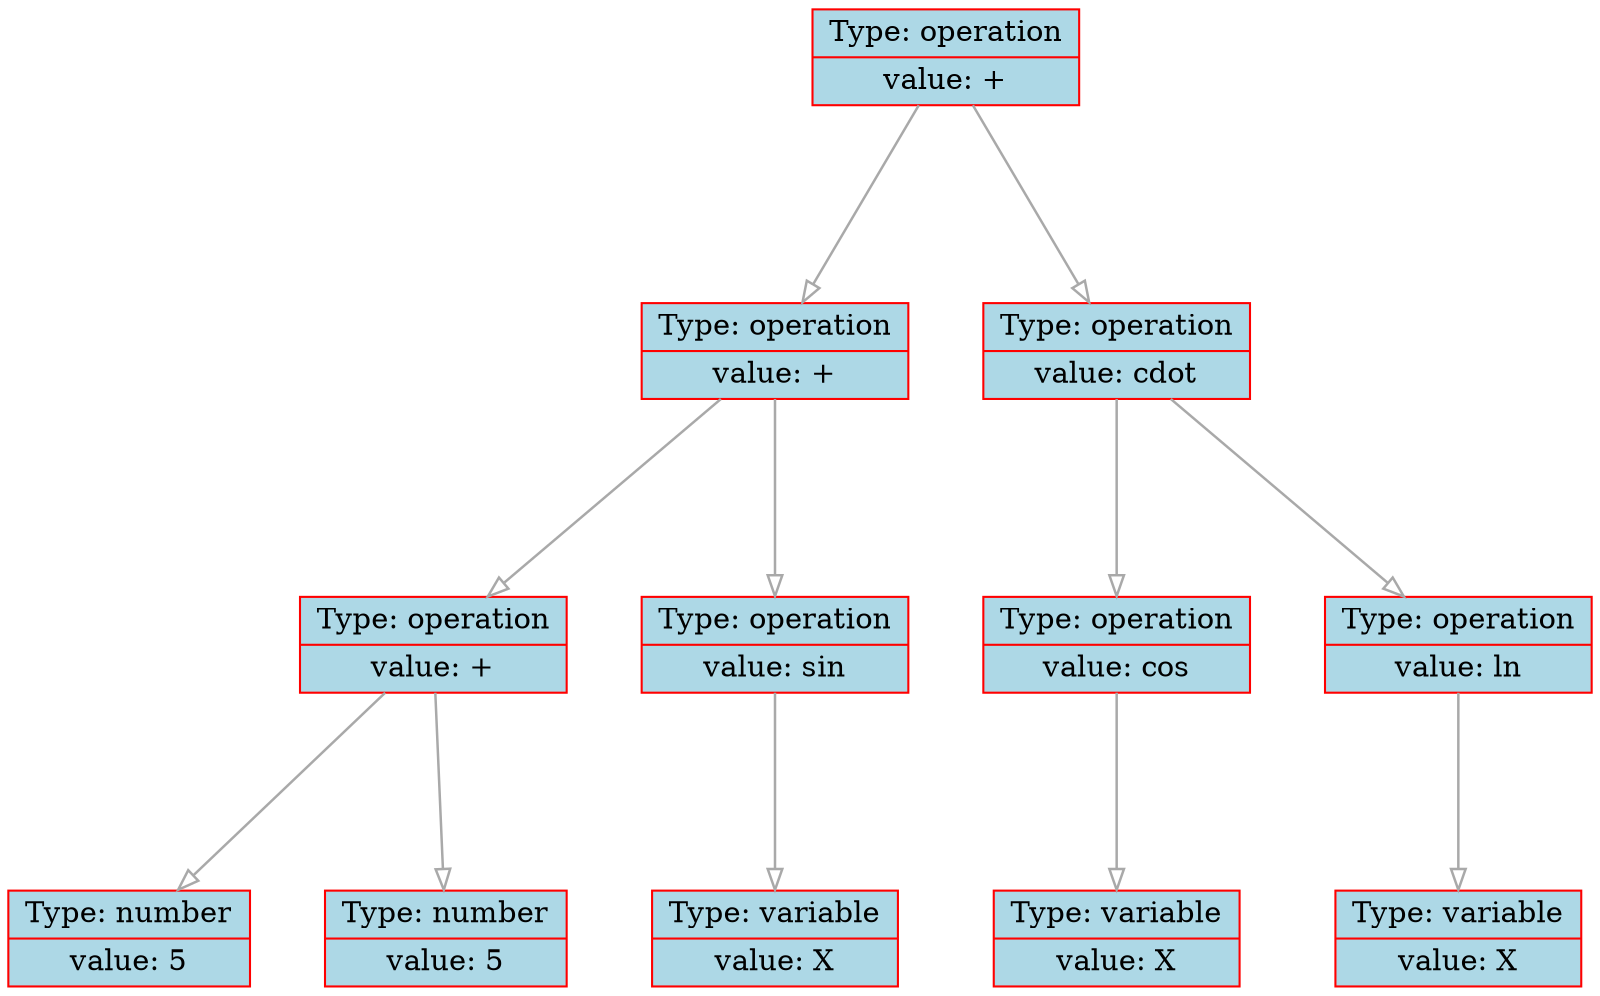 
    digraph g {
        dpi      = 200;
        fontname = "Comic Sans MS";
        fontsize = 20;
        rankdir   =  TB;
        edge [color = darkgrey, arrowhead = onormal, arrowsize = 1, penwidth = 1.2]
        graph[fillcolor = lightgreen, ranksep = 1.3, nodesep = 0.5,
        style = "rounded, filled",color = green, penwidth = 2]

    Node0000022302061890[shape=record, width=0.2, style="filled", color="red", fillcolor="lightblue",label=" {Type: operation | value: +}"] 
 
Node0000022302061770[shape=record, width=0.2, style="filled", color="red", fillcolor="lightblue",label=" {Type: operation | value: +}"] 
 
Node00000223020616e0[shape=record, width=0.2, style="filled", color="red", fillcolor="lightblue",label=" {Type: operation | value: +}"] 
 
Node0000022302061680[shape=record, width=0.2, style="filled", color="red", fillcolor="lightblue",label=" {Type: number | value: 5}"] 
 
Node00000223020616b0[shape=record, width=0.2, style="filled", color="red", fillcolor="lightblue",label=" {Type: number | value: 5}"] 
 
Node0000022302061740[shape=record, width=0.2, style="filled", color="red", fillcolor="lightblue",label=" {Type: operation | value: sin}"] 
 
Node0000022302061710[shape=record, width=0.2, style="filled", color="red", fillcolor="lightblue",label=" {Type: variable | value: X}"] 
 
Node0000022302061860[shape=record, width=0.2, style="filled", color="red", fillcolor="lightblue",label=" {Type: operation | value: \cdot}"] 
 
Node00000223020617d0[shape=record, width=0.2, style="filled", color="red", fillcolor="lightblue",label=" {Type: operation | value: cos}"] 
 
Node00000223020617a0[shape=record, width=0.2, style="filled", color="red", fillcolor="lightblue",label=" {Type: variable | value: X}"] 
 
Node0000022302061830[shape=record, width=0.2, style="filled", color="red", fillcolor="lightblue",label=" {Type: operation | value: ln}"] 
 
Node0000022302061800[shape=record, width=0.2, style="filled", color="red", fillcolor="lightblue",label=" {Type: variable | value: X}"] 
 
Node0000022302061890->Node0000022302061770
Node0000022302061770->Node00000223020616e0
Node00000223020616e0->Node0000022302061680
Node00000223020616e0->Node00000223020616b0
Node0000022302061770->Node0000022302061740
Node0000022302061740->Node0000022302061710
Node0000022302061890->Node0000022302061860
Node0000022302061860->Node00000223020617d0
Node00000223020617d0->Node00000223020617a0
Node0000022302061860->Node0000022302061830
Node0000022302061830->Node0000022302061800
}
